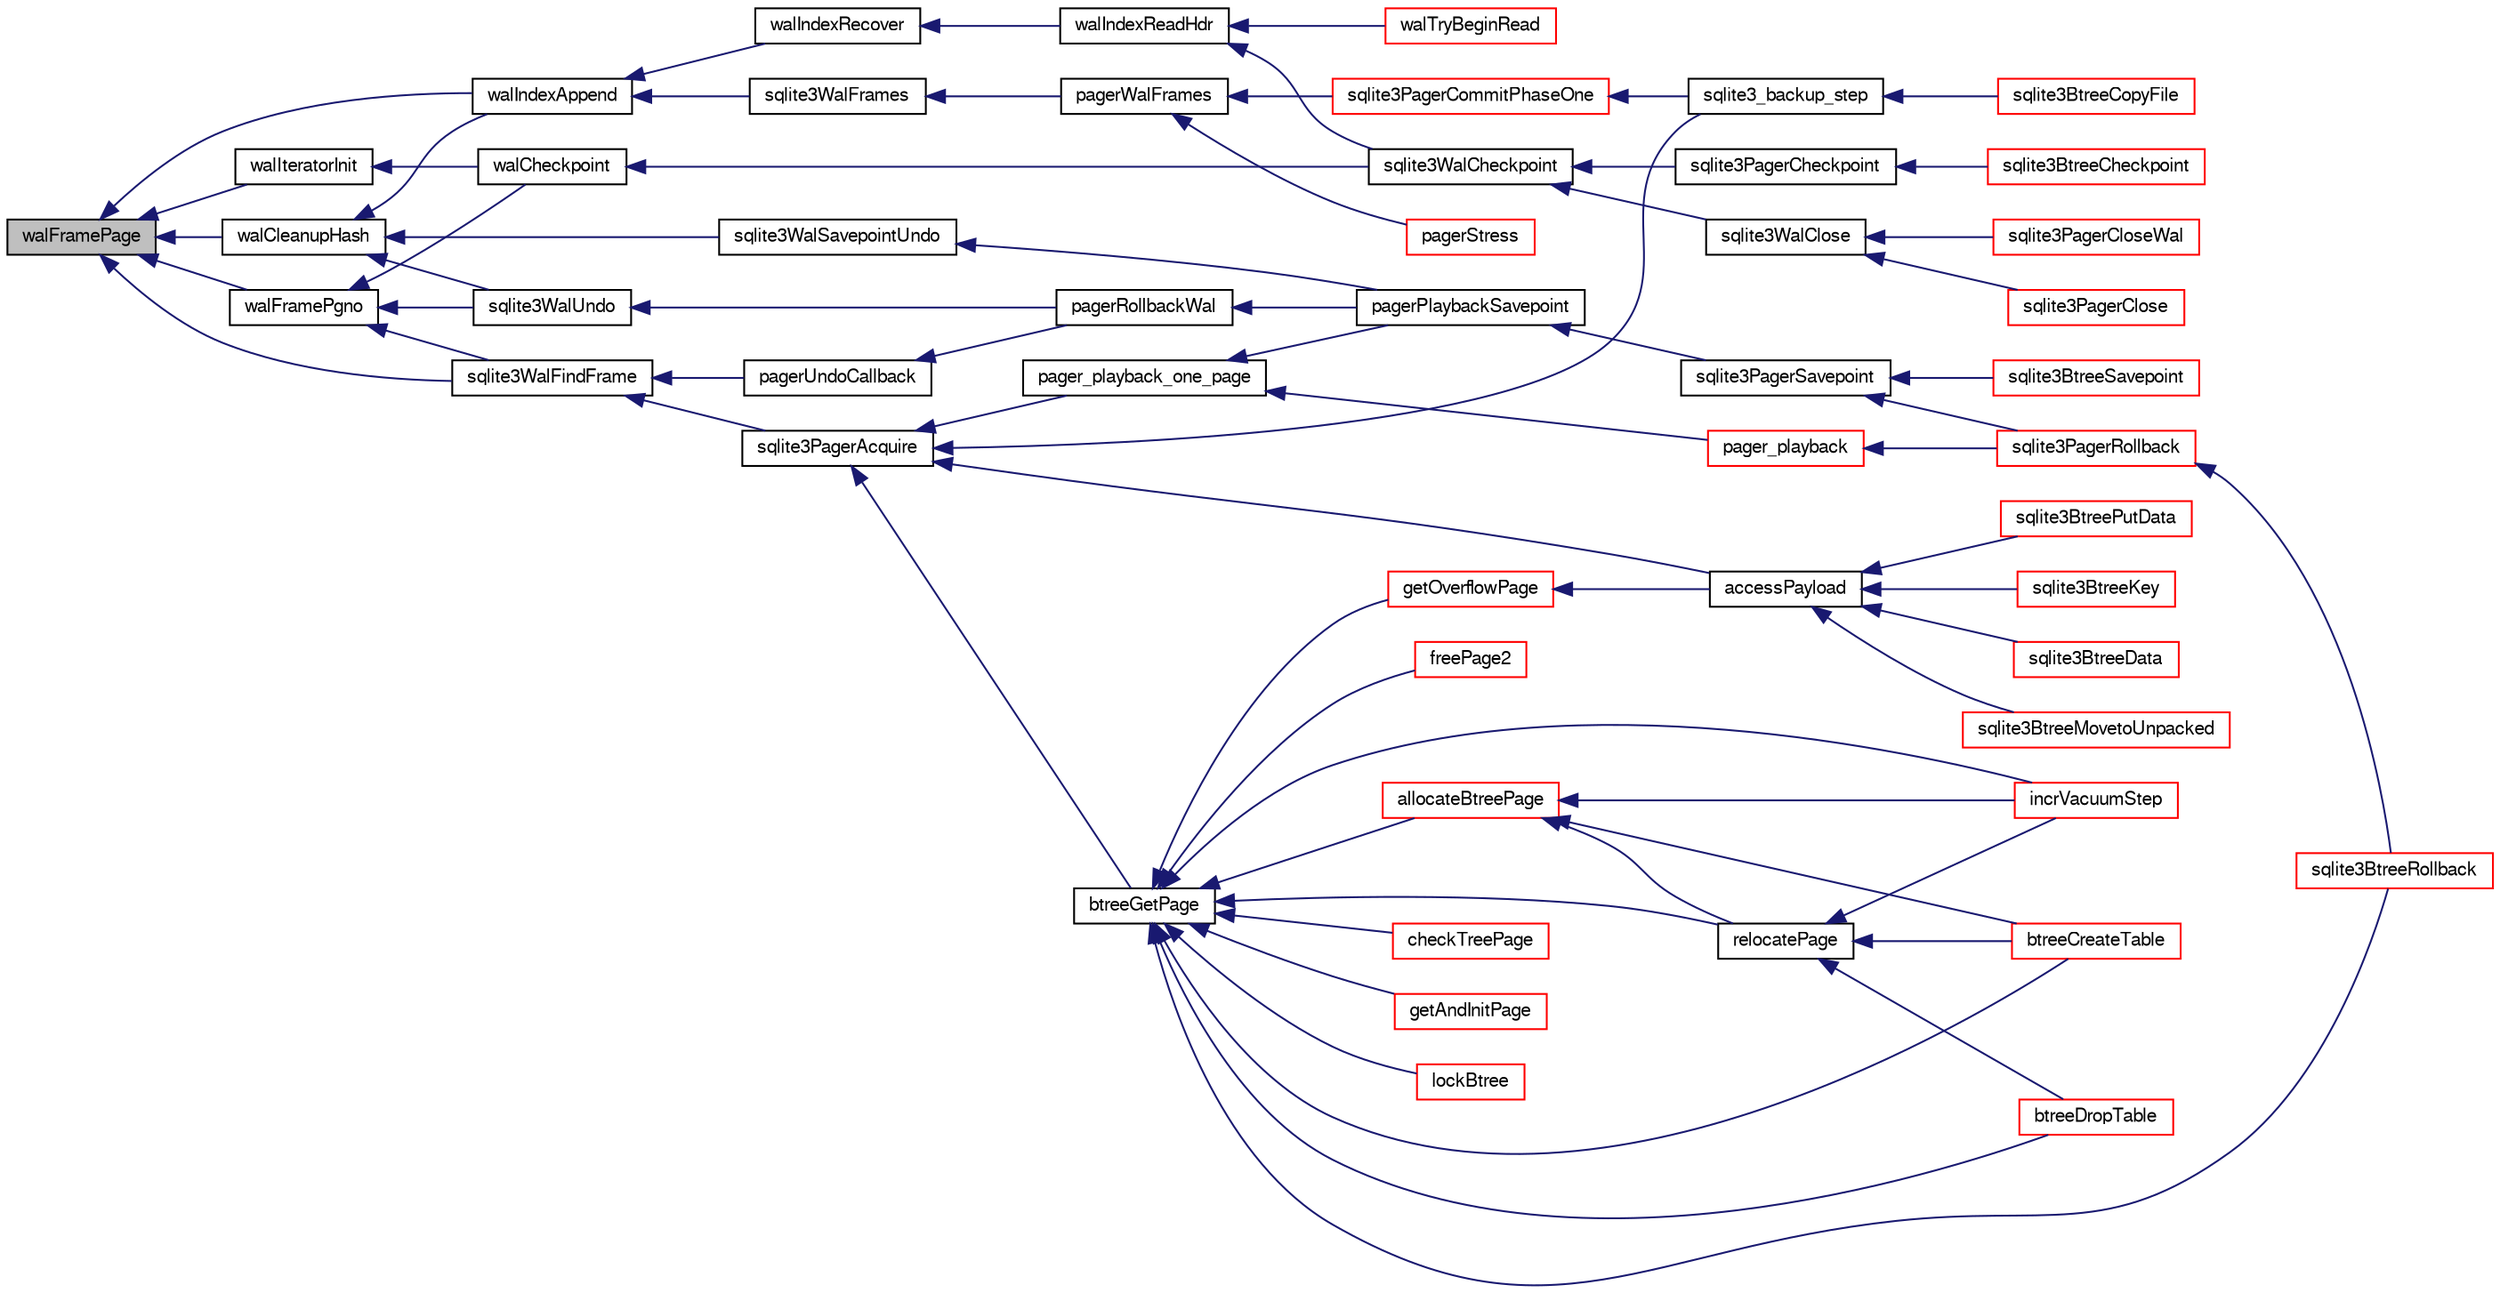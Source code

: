 digraph "walFramePage"
{
  edge [fontname="FreeSans",fontsize="10",labelfontname="FreeSans",labelfontsize="10"];
  node [fontname="FreeSans",fontsize="10",shape=record];
  rankdir="LR";
  Node894316 [label="walFramePage",height=0.2,width=0.4,color="black", fillcolor="grey75", style="filled", fontcolor="black"];
  Node894316 -> Node894317 [dir="back",color="midnightblue",fontsize="10",style="solid",fontname="FreeSans"];
  Node894317 [label="walFramePgno",height=0.2,width=0.4,color="black", fillcolor="white", style="filled",URL="$sqlite3_8c.html#a3fd5c9b2449525622e72f95ac5cbf218"];
  Node894317 -> Node894318 [dir="back",color="midnightblue",fontsize="10",style="solid",fontname="FreeSans"];
  Node894318 [label="walCheckpoint",height=0.2,width=0.4,color="black", fillcolor="white", style="filled",URL="$sqlite3_8c.html#ab5245070ab67db40291c71c4991aa317"];
  Node894318 -> Node894319 [dir="back",color="midnightblue",fontsize="10",style="solid",fontname="FreeSans"];
  Node894319 [label="sqlite3WalCheckpoint",height=0.2,width=0.4,color="black", fillcolor="white", style="filled",URL="$sqlite3_8c.html#a58bec6523fa854142169cdff1fbb8e5f"];
  Node894319 -> Node894320 [dir="back",color="midnightblue",fontsize="10",style="solid",fontname="FreeSans"];
  Node894320 [label="sqlite3PagerCheckpoint",height=0.2,width=0.4,color="black", fillcolor="white", style="filled",URL="$sqlite3_8c.html#a51b879bda409240901c1443161246045"];
  Node894320 -> Node894321 [dir="back",color="midnightblue",fontsize="10",style="solid",fontname="FreeSans"];
  Node894321 [label="sqlite3BtreeCheckpoint",height=0.2,width=0.4,color="red", fillcolor="white", style="filled",URL="$sqlite3_8c.html#a7aa6f5fb12dca5d734397768e90ae119"];
  Node894319 -> Node894588 [dir="back",color="midnightblue",fontsize="10",style="solid",fontname="FreeSans"];
  Node894588 [label="sqlite3WalClose",height=0.2,width=0.4,color="black", fillcolor="white", style="filled",URL="$sqlite3_8c.html#abfd7d36ec6ea41ecb2717dd4c6b0571e"];
  Node894588 -> Node894589 [dir="back",color="midnightblue",fontsize="10",style="solid",fontname="FreeSans"];
  Node894589 [label="sqlite3PagerClose",height=0.2,width=0.4,color="red", fillcolor="white", style="filled",URL="$sqlite3_8c.html#af94b1f96b60689fd09422cce2c85f53f"];
  Node894588 -> Node894601 [dir="back",color="midnightblue",fontsize="10",style="solid",fontname="FreeSans"];
  Node894601 [label="sqlite3PagerCloseWal",height=0.2,width=0.4,color="red", fillcolor="white", style="filled",URL="$sqlite3_8c.html#ac62d7d3d29214a7cad25fdd88e7c7a74"];
  Node894317 -> Node894602 [dir="back",color="midnightblue",fontsize="10",style="solid",fontname="FreeSans"];
  Node894602 [label="sqlite3WalFindFrame",height=0.2,width=0.4,color="black", fillcolor="white", style="filled",URL="$sqlite3_8c.html#a70d73def3adcc264f500a63178742708"];
  Node894602 -> Node894603 [dir="back",color="midnightblue",fontsize="10",style="solid",fontname="FreeSans"];
  Node894603 [label="pagerUndoCallback",height=0.2,width=0.4,color="black", fillcolor="white", style="filled",URL="$sqlite3_8c.html#aca578b7eaed97dbbc2219eb67e1de24f"];
  Node894603 -> Node894604 [dir="back",color="midnightblue",fontsize="10",style="solid",fontname="FreeSans"];
  Node894604 [label="pagerRollbackWal",height=0.2,width=0.4,color="black", fillcolor="white", style="filled",URL="$sqlite3_8c.html#a80911cae8e3a137646b54d4e3e52147b"];
  Node894604 -> Node894605 [dir="back",color="midnightblue",fontsize="10",style="solid",fontname="FreeSans"];
  Node894605 [label="pagerPlaybackSavepoint",height=0.2,width=0.4,color="black", fillcolor="white", style="filled",URL="$sqlite3_8c.html#aedf76c3b6661c4244cc3e2c5464fd12e"];
  Node894605 -> Node894606 [dir="back",color="midnightblue",fontsize="10",style="solid",fontname="FreeSans"];
  Node894606 [label="sqlite3PagerSavepoint",height=0.2,width=0.4,color="black", fillcolor="white", style="filled",URL="$sqlite3_8c.html#a8b5f1920b6a8b564a47e243868f2c8d4"];
  Node894606 -> Node894607 [dir="back",color="midnightblue",fontsize="10",style="solid",fontname="FreeSans"];
  Node894607 [label="sqlite3PagerRollback",height=0.2,width=0.4,color="red", fillcolor="white", style="filled",URL="$sqlite3_8c.html#afdd2ecbb97b7a716892ff6bd10c7dfd0"];
  Node894607 -> Node894657 [dir="back",color="midnightblue",fontsize="10",style="solid",fontname="FreeSans"];
  Node894657 [label="sqlite3BtreeRollback",height=0.2,width=0.4,color="red", fillcolor="white", style="filled",URL="$sqlite3_8c.html#a317473acdafdd688385c8954f09de186"];
  Node894606 -> Node894704 [dir="back",color="midnightblue",fontsize="10",style="solid",fontname="FreeSans"];
  Node894704 [label="sqlite3BtreeSavepoint",height=0.2,width=0.4,color="red", fillcolor="white", style="filled",URL="$sqlite3_8c.html#a4580edf7e5192abf64317a3931972115"];
  Node894602 -> Node894610 [dir="back",color="midnightblue",fontsize="10",style="solid",fontname="FreeSans"];
  Node894610 [label="sqlite3PagerAcquire",height=0.2,width=0.4,color="black", fillcolor="white", style="filled",URL="$sqlite3_8c.html#a22a53daafd2bd778cda390312651f994"];
  Node894610 -> Node894611 [dir="back",color="midnightblue",fontsize="10",style="solid",fontname="FreeSans"];
  Node894611 [label="pager_playback_one_page",height=0.2,width=0.4,color="black", fillcolor="white", style="filled",URL="$sqlite3_8c.html#adfca1dee9939482792fe2b4ed982d00e"];
  Node894611 -> Node894612 [dir="back",color="midnightblue",fontsize="10",style="solid",fontname="FreeSans"];
  Node894612 [label="pager_playback",height=0.2,width=0.4,color="red", fillcolor="white", style="filled",URL="$sqlite3_8c.html#a9d9a750a9fc76eb4b668c8a16b164a65"];
  Node894612 -> Node894607 [dir="back",color="midnightblue",fontsize="10",style="solid",fontname="FreeSans"];
  Node894611 -> Node894605 [dir="back",color="midnightblue",fontsize="10",style="solid",fontname="FreeSans"];
  Node894610 -> Node894618 [dir="back",color="midnightblue",fontsize="10",style="solid",fontname="FreeSans"];
  Node894618 [label="btreeGetPage",height=0.2,width=0.4,color="black", fillcolor="white", style="filled",URL="$sqlite3_8c.html#ac59679e30ceb0190614fbd19a7feb6de"];
  Node894618 -> Node894619 [dir="back",color="midnightblue",fontsize="10",style="solid",fontname="FreeSans"];
  Node894619 [label="getAndInitPage",height=0.2,width=0.4,color="red", fillcolor="white", style="filled",URL="$sqlite3_8c.html#ae85122d12808231a8d58459440a405ab"];
  Node894618 -> Node894615 [dir="back",color="midnightblue",fontsize="10",style="solid",fontname="FreeSans"];
  Node894615 [label="lockBtree",height=0.2,width=0.4,color="red", fillcolor="white", style="filled",URL="$sqlite3_8c.html#a5b808194d3178be15705a420265cee9d"];
  Node894618 -> Node894648 [dir="back",color="midnightblue",fontsize="10",style="solid",fontname="FreeSans"];
  Node894648 [label="relocatePage",height=0.2,width=0.4,color="black", fillcolor="white", style="filled",URL="$sqlite3_8c.html#af8fb5934ff87b02845c89350c57fd2bc"];
  Node894648 -> Node894649 [dir="back",color="midnightblue",fontsize="10",style="solid",fontname="FreeSans"];
  Node894649 [label="incrVacuumStep",height=0.2,width=0.4,color="red", fillcolor="white", style="filled",URL="$sqlite3_8c.html#a68a85130a567f1700dc0907ec9227892"];
  Node894648 -> Node894655 [dir="back",color="midnightblue",fontsize="10",style="solid",fontname="FreeSans"];
  Node894655 [label="btreeCreateTable",height=0.2,width=0.4,color="red", fillcolor="white", style="filled",URL="$sqlite3_8c.html#a48e09eaac366a6b585edd02553872954"];
  Node894648 -> Node894646 [dir="back",color="midnightblue",fontsize="10",style="solid",fontname="FreeSans"];
  Node894646 [label="btreeDropTable",height=0.2,width=0.4,color="red", fillcolor="white", style="filled",URL="$sqlite3_8c.html#abba4061ea34842db278e91f537d2c2ff"];
  Node894618 -> Node894649 [dir="back",color="midnightblue",fontsize="10",style="solid",fontname="FreeSans"];
  Node894618 -> Node894657 [dir="back",color="midnightblue",fontsize="10",style="solid",fontname="FreeSans"];
  Node894618 -> Node894658 [dir="back",color="midnightblue",fontsize="10",style="solid",fontname="FreeSans"];
  Node894658 [label="getOverflowPage",height=0.2,width=0.4,color="red", fillcolor="white", style="filled",URL="$sqlite3_8c.html#af907f898e049d621e2c9dc1ed1d63cf4"];
  Node894658 -> Node894659 [dir="back",color="midnightblue",fontsize="10",style="solid",fontname="FreeSans"];
  Node894659 [label="accessPayload",height=0.2,width=0.4,color="black", fillcolor="white", style="filled",URL="$sqlite3_8c.html#acf70e6d3cb6afd54d677b3dffb6959d2"];
  Node894659 -> Node894660 [dir="back",color="midnightblue",fontsize="10",style="solid",fontname="FreeSans"];
  Node894660 [label="sqlite3BtreeKey",height=0.2,width=0.4,color="red", fillcolor="white", style="filled",URL="$sqlite3_8c.html#ac2d5b22a7aae9c57b8a4ef7be643c1cd"];
  Node894659 -> Node894668 [dir="back",color="midnightblue",fontsize="10",style="solid",fontname="FreeSans"];
  Node894668 [label="sqlite3BtreeData",height=0.2,width=0.4,color="red", fillcolor="white", style="filled",URL="$sqlite3_8c.html#a1790f0a3e62aea4361ab60996272a78c"];
  Node894659 -> Node894624 [dir="back",color="midnightblue",fontsize="10",style="solid",fontname="FreeSans"];
  Node894624 [label="sqlite3BtreeMovetoUnpacked",height=0.2,width=0.4,color="red", fillcolor="white", style="filled",URL="$sqlite3_8c.html#a6d0b5aed55d5e85a0a6bfcae169fe579"];
  Node894659 -> Node894664 [dir="back",color="midnightblue",fontsize="10",style="solid",fontname="FreeSans"];
  Node894664 [label="sqlite3BtreePutData",height=0.2,width=0.4,color="red", fillcolor="white", style="filled",URL="$sqlite3_8c.html#a3de4f8662e8ea70d283bd57db1152a4c"];
  Node894618 -> Node894670 [dir="back",color="midnightblue",fontsize="10",style="solid",fontname="FreeSans"];
  Node894670 [label="allocateBtreePage",height=0.2,width=0.4,color="red", fillcolor="white", style="filled",URL="$sqlite3_8c.html#ae84ce1103eabfe9455a6a59e6cec4a33"];
  Node894670 -> Node894648 [dir="back",color="midnightblue",fontsize="10",style="solid",fontname="FreeSans"];
  Node894670 -> Node894649 [dir="back",color="midnightblue",fontsize="10",style="solid",fontname="FreeSans"];
  Node894670 -> Node894655 [dir="back",color="midnightblue",fontsize="10",style="solid",fontname="FreeSans"];
  Node894618 -> Node894674 [dir="back",color="midnightblue",fontsize="10",style="solid",fontname="FreeSans"];
  Node894674 [label="freePage2",height=0.2,width=0.4,color="red", fillcolor="white", style="filled",URL="$sqlite3_8c.html#a625a2c2bdaf95cdb3a7cb945201f7efb"];
  Node894618 -> Node894655 [dir="back",color="midnightblue",fontsize="10",style="solid",fontname="FreeSans"];
  Node894618 -> Node894646 [dir="back",color="midnightblue",fontsize="10",style="solid",fontname="FreeSans"];
  Node894618 -> Node894676 [dir="back",color="midnightblue",fontsize="10",style="solid",fontname="FreeSans"];
  Node894676 [label="checkTreePage",height=0.2,width=0.4,color="red", fillcolor="white", style="filled",URL="$sqlite3_8c.html#a0bdac89d12e5ac328d260ae8259777b2"];
  Node894610 -> Node894659 [dir="back",color="midnightblue",fontsize="10",style="solid",fontname="FreeSans"];
  Node894610 -> Node894536 [dir="back",color="midnightblue",fontsize="10",style="solid",fontname="FreeSans"];
  Node894536 [label="sqlite3_backup_step",height=0.2,width=0.4,color="black", fillcolor="white", style="filled",URL="$sqlite3_8h.html#a1699b75e98d082eebc465a9e64c35269"];
  Node894536 -> Node894537 [dir="back",color="midnightblue",fontsize="10",style="solid",fontname="FreeSans"];
  Node894537 [label="sqlite3BtreeCopyFile",height=0.2,width=0.4,color="red", fillcolor="white", style="filled",URL="$sqlite3_8c.html#a4d9e19a79f0d5c1dfcef0bd137ae83f9"];
  Node894317 -> Node894716 [dir="back",color="midnightblue",fontsize="10",style="solid",fontname="FreeSans"];
  Node894716 [label="sqlite3WalUndo",height=0.2,width=0.4,color="black", fillcolor="white", style="filled",URL="$sqlite3_8c.html#a9a106da99e04f3c34f90e9ca15678953"];
  Node894716 -> Node894604 [dir="back",color="midnightblue",fontsize="10",style="solid",fontname="FreeSans"];
  Node894316 -> Node894717 [dir="back",color="midnightblue",fontsize="10",style="solid",fontname="FreeSans"];
  Node894717 [label="walCleanupHash",height=0.2,width=0.4,color="black", fillcolor="white", style="filled",URL="$sqlite3_8c.html#acb07b8b7a082b5b17a0cd10bc324cc94"];
  Node894717 -> Node894718 [dir="back",color="midnightblue",fontsize="10",style="solid",fontname="FreeSans"];
  Node894718 [label="walIndexAppend",height=0.2,width=0.4,color="black", fillcolor="white", style="filled",URL="$sqlite3_8c.html#a610585027d507a9b1c4a3d83bf01f517"];
  Node894718 -> Node894719 [dir="back",color="midnightblue",fontsize="10",style="solid",fontname="FreeSans"];
  Node894719 [label="walIndexRecover",height=0.2,width=0.4,color="black", fillcolor="white", style="filled",URL="$sqlite3_8c.html#ab4ee99f3710323acbeb6c495dd18d205"];
  Node894719 -> Node894720 [dir="back",color="midnightblue",fontsize="10",style="solid",fontname="FreeSans"];
  Node894720 [label="walIndexReadHdr",height=0.2,width=0.4,color="black", fillcolor="white", style="filled",URL="$sqlite3_8c.html#a66529e9c71a2bef92c4eb34bdd3a72a2"];
  Node894720 -> Node894721 [dir="back",color="midnightblue",fontsize="10",style="solid",fontname="FreeSans"];
  Node894721 [label="walTryBeginRead",height=0.2,width=0.4,color="red", fillcolor="white", style="filled",URL="$sqlite3_8c.html#a7145b08b2ade973da4b1f5882e2fa21f"];
  Node894720 -> Node894319 [dir="back",color="midnightblue",fontsize="10",style="solid",fontname="FreeSans"];
  Node894718 -> Node894725 [dir="back",color="midnightblue",fontsize="10",style="solid",fontname="FreeSans"];
  Node894725 [label="sqlite3WalFrames",height=0.2,width=0.4,color="black", fillcolor="white", style="filled",URL="$sqlite3_8c.html#af9606aac275558d3b96c83b2bff2d717"];
  Node894725 -> Node894695 [dir="back",color="midnightblue",fontsize="10",style="solid",fontname="FreeSans"];
  Node894695 [label="pagerWalFrames",height=0.2,width=0.4,color="black", fillcolor="white", style="filled",URL="$sqlite3_8c.html#a1675dba6bfeb50d8aa8a0509103fd004"];
  Node894695 -> Node894696 [dir="back",color="midnightblue",fontsize="10",style="solid",fontname="FreeSans"];
  Node894696 [label="pagerStress",height=0.2,width=0.4,color="red", fillcolor="white", style="filled",URL="$sqlite3_8c.html#abb21a3a371038e9e3e69af0f21a1b386"];
  Node894695 -> Node894684 [dir="back",color="midnightblue",fontsize="10",style="solid",fontname="FreeSans"];
  Node894684 [label="sqlite3PagerCommitPhaseOne",height=0.2,width=0.4,color="red", fillcolor="white", style="filled",URL="$sqlite3_8c.html#a2baf986bff9120486e9acc5951494ea7"];
  Node894684 -> Node894536 [dir="back",color="midnightblue",fontsize="10",style="solid",fontname="FreeSans"];
  Node894717 -> Node894716 [dir="back",color="midnightblue",fontsize="10",style="solid",fontname="FreeSans"];
  Node894717 -> Node894726 [dir="back",color="midnightblue",fontsize="10",style="solid",fontname="FreeSans"];
  Node894726 [label="sqlite3WalSavepointUndo",height=0.2,width=0.4,color="black", fillcolor="white", style="filled",URL="$sqlite3_8c.html#acadd357868ee08e816276be2170e0904"];
  Node894726 -> Node894605 [dir="back",color="midnightblue",fontsize="10",style="solid",fontname="FreeSans"];
  Node894316 -> Node894718 [dir="back",color="midnightblue",fontsize="10",style="solid",fontname="FreeSans"];
  Node894316 -> Node894727 [dir="back",color="midnightblue",fontsize="10",style="solid",fontname="FreeSans"];
  Node894727 [label="walIteratorInit",height=0.2,width=0.4,color="black", fillcolor="white", style="filled",URL="$sqlite3_8c.html#af32190641053b9108a09fac6ff0ad652"];
  Node894727 -> Node894318 [dir="back",color="midnightblue",fontsize="10",style="solid",fontname="FreeSans"];
  Node894316 -> Node894602 [dir="back",color="midnightblue",fontsize="10",style="solid",fontname="FreeSans"];
}
